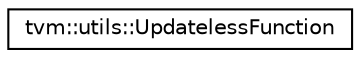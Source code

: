 digraph "Graphical Class Hierarchy"
{
 // LATEX_PDF_SIZE
  edge [fontname="Helvetica",fontsize="10",labelfontname="Helvetica",labelfontsize="10"];
  node [fontname="Helvetica",fontsize="10",shape=record];
  rankdir="LR";
  Node0 [label="tvm::utils::UpdatelessFunction",height=0.2,width=0.4,color="black", fillcolor="white", style="filled",URL="$classtvm_1_1utils_1_1UpdatelessFunction.html",tooltip=" "];
}
